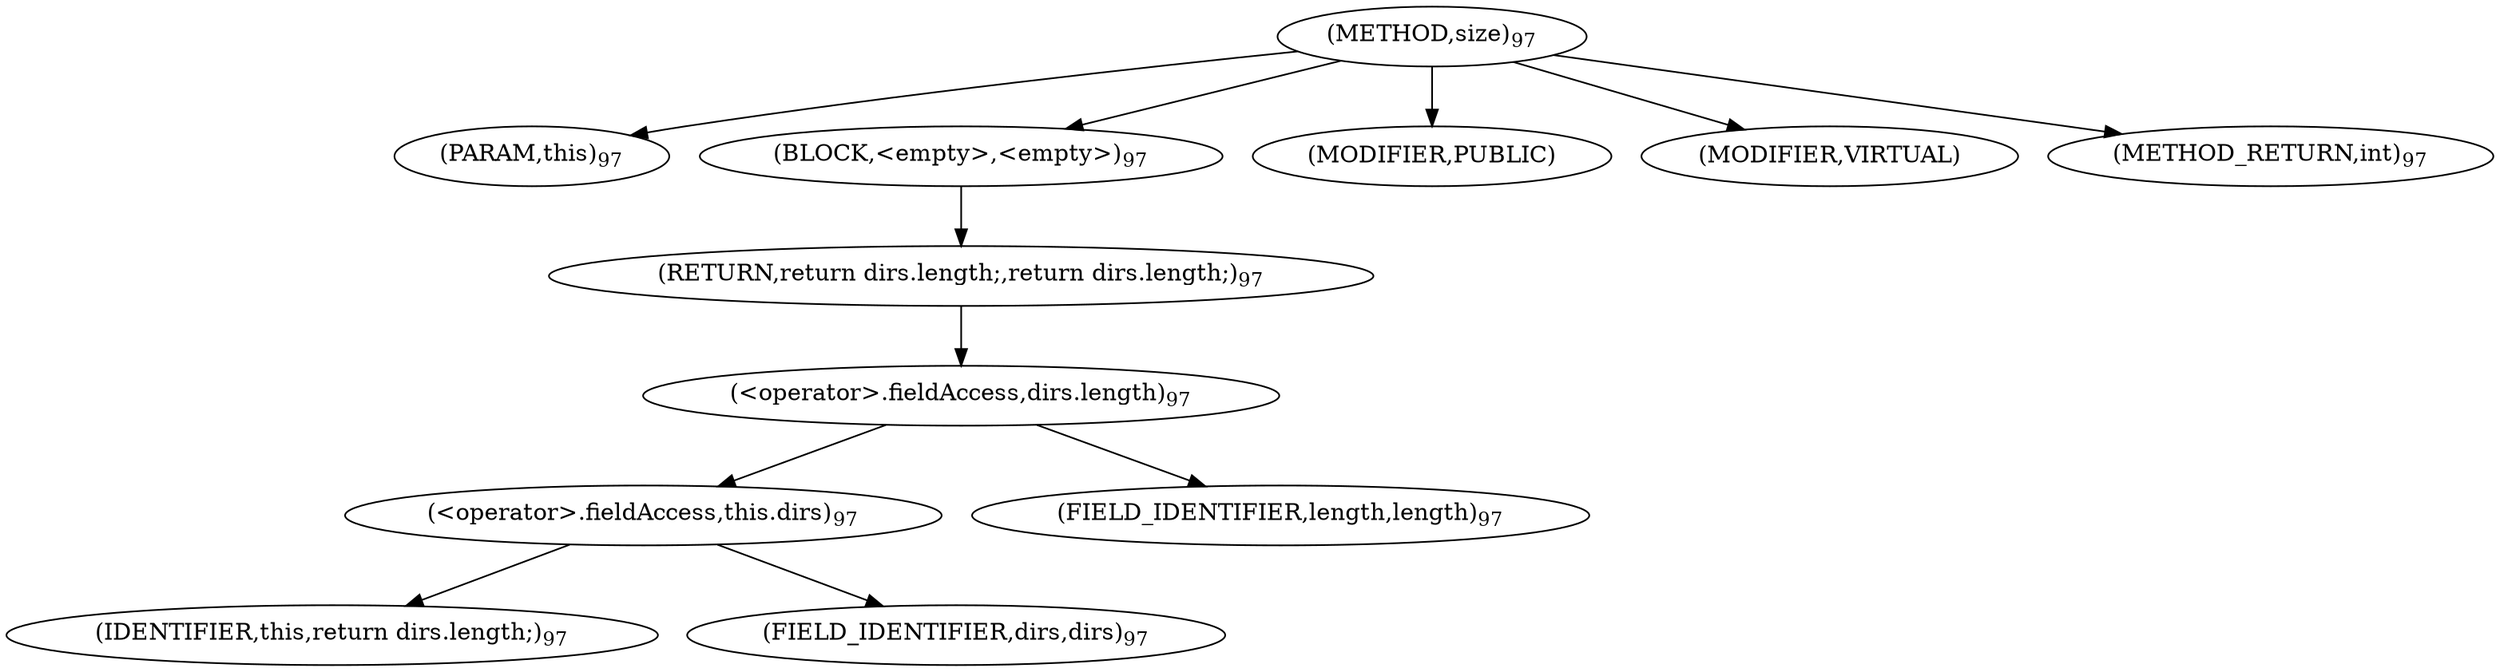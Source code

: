 digraph "size" {  
"213" [label = <(METHOD,size)<SUB>97</SUB>> ]
"214" [label = <(PARAM,this)<SUB>97</SUB>> ]
"215" [label = <(BLOCK,&lt;empty&gt;,&lt;empty&gt;)<SUB>97</SUB>> ]
"216" [label = <(RETURN,return dirs.length;,return dirs.length;)<SUB>97</SUB>> ]
"217" [label = <(&lt;operator&gt;.fieldAccess,dirs.length)<SUB>97</SUB>> ]
"218" [label = <(&lt;operator&gt;.fieldAccess,this.dirs)<SUB>97</SUB>> ]
"219" [label = <(IDENTIFIER,this,return dirs.length;)<SUB>97</SUB>> ]
"220" [label = <(FIELD_IDENTIFIER,dirs,dirs)<SUB>97</SUB>> ]
"221" [label = <(FIELD_IDENTIFIER,length,length)<SUB>97</SUB>> ]
"222" [label = <(MODIFIER,PUBLIC)> ]
"223" [label = <(MODIFIER,VIRTUAL)> ]
"224" [label = <(METHOD_RETURN,int)<SUB>97</SUB>> ]
  "213" -> "214" 
  "213" -> "215" 
  "213" -> "222" 
  "213" -> "223" 
  "213" -> "224" 
  "215" -> "216" 
  "216" -> "217" 
  "217" -> "218" 
  "217" -> "221" 
  "218" -> "219" 
  "218" -> "220" 
}
